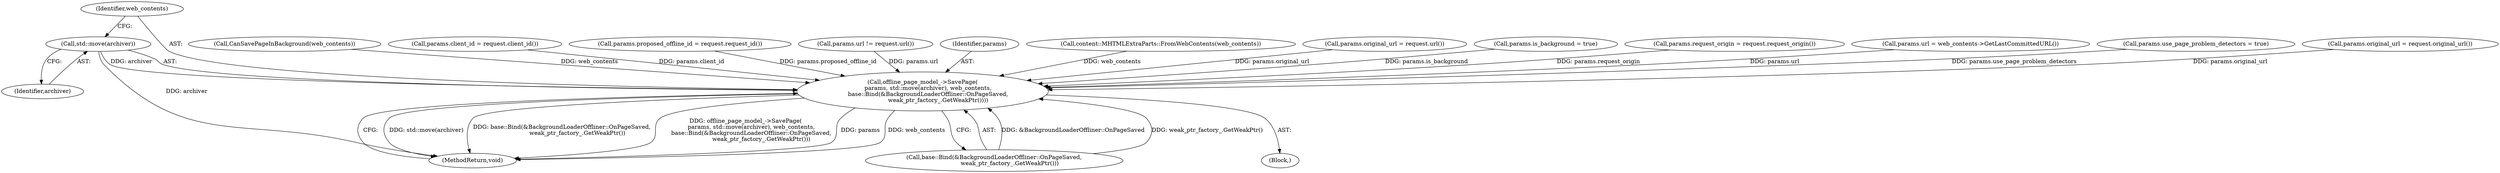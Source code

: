 digraph "0_Chrome_35eb28748d45b87695a69eceffaff73a0be476af_1@API" {
"1000315" [label="(Call,std::move(archiver))"];
"1000313" [label="(Call,offline_page_model_->SavePage(\n      params, std::move(archiver), web_contents,\n      base::Bind(&BackgroundLoaderOffliner::OnPageSaved,\n                 weak_ptr_factory_.GetWeakPtr())))"];
"1000283" [label="(Call,params.use_page_problem_detectors = true)"];
"1000296" [label="(Call,params.original_url = request.original_url())"];
"1000317" [label="(Identifier,web_contents)"];
"1000156" [label="(Call,CanSavePageInBackground(web_contents))"];
"1000318" [label="(Call,base::Bind(&BackgroundLoaderOffliner::OnPageSaved,\n                 weak_ptr_factory_.GetWeakPtr()))"];
"1000322" [label="(MethodReturn,void)"];
"1000316" [label="(Identifier,archiver)"];
"1000268" [label="(Call,params.client_id = request.client_id())"];
"1000273" [label="(Call,params.proposed_offline_id = request.request_id())"];
"1000303" [label="(Call,params.url != request.url())"];
"1000314" [label="(Identifier,params)"];
"1000313" [label="(Call,offline_page_model_->SavePage(\n      params, std::move(archiver), web_contents,\n      base::Bind(&BackgroundLoaderOffliner::OnPageSaved,\n                 weak_ptr_factory_.GetWeakPtr())))"];
"1000247" [label="(Call,content::MHTMLExtraParts::FromWebContents(web_contents))"];
"1000315" [label="(Call,std::move(archiver))"];
"1000308" [label="(Call,params.original_url = request.url())"];
"1000278" [label="(Call,params.is_background = true)"];
"1000288" [label="(Call,params.request_origin = request.request_origin())"];
"1000101" [label="(Block,)"];
"1000263" [label="(Call,params.url = web_contents->GetLastCommittedURL())"];
"1000315" -> "1000313"  [label="AST: "];
"1000315" -> "1000316"  [label="CFG: "];
"1000316" -> "1000315"  [label="AST: "];
"1000317" -> "1000315"  [label="CFG: "];
"1000315" -> "1000322"  [label="DDG: archiver"];
"1000315" -> "1000313"  [label="DDG: archiver"];
"1000313" -> "1000101"  [label="AST: "];
"1000313" -> "1000318"  [label="CFG: "];
"1000314" -> "1000313"  [label="AST: "];
"1000317" -> "1000313"  [label="AST: "];
"1000318" -> "1000313"  [label="AST: "];
"1000322" -> "1000313"  [label="CFG: "];
"1000313" -> "1000322"  [label="DDG: std::move(archiver)"];
"1000313" -> "1000322"  [label="DDG: base::Bind(&BackgroundLoaderOffliner::OnPageSaved,\n                 weak_ptr_factory_.GetWeakPtr())"];
"1000313" -> "1000322"  [label="DDG: offline_page_model_->SavePage(\n      params, std::move(archiver), web_contents,\n      base::Bind(&BackgroundLoaderOffliner::OnPageSaved,\n                 weak_ptr_factory_.GetWeakPtr()))"];
"1000313" -> "1000322"  [label="DDG: params"];
"1000313" -> "1000322"  [label="DDG: web_contents"];
"1000308" -> "1000313"  [label="DDG: params.original_url"];
"1000283" -> "1000313"  [label="DDG: params.use_page_problem_detectors"];
"1000303" -> "1000313"  [label="DDG: params.url"];
"1000268" -> "1000313"  [label="DDG: params.client_id"];
"1000288" -> "1000313"  [label="DDG: params.request_origin"];
"1000296" -> "1000313"  [label="DDG: params.original_url"];
"1000278" -> "1000313"  [label="DDG: params.is_background"];
"1000263" -> "1000313"  [label="DDG: params.url"];
"1000273" -> "1000313"  [label="DDG: params.proposed_offline_id"];
"1000247" -> "1000313"  [label="DDG: web_contents"];
"1000156" -> "1000313"  [label="DDG: web_contents"];
"1000318" -> "1000313"  [label="DDG: &BackgroundLoaderOffliner::OnPageSaved"];
"1000318" -> "1000313"  [label="DDG: weak_ptr_factory_.GetWeakPtr()"];
}
